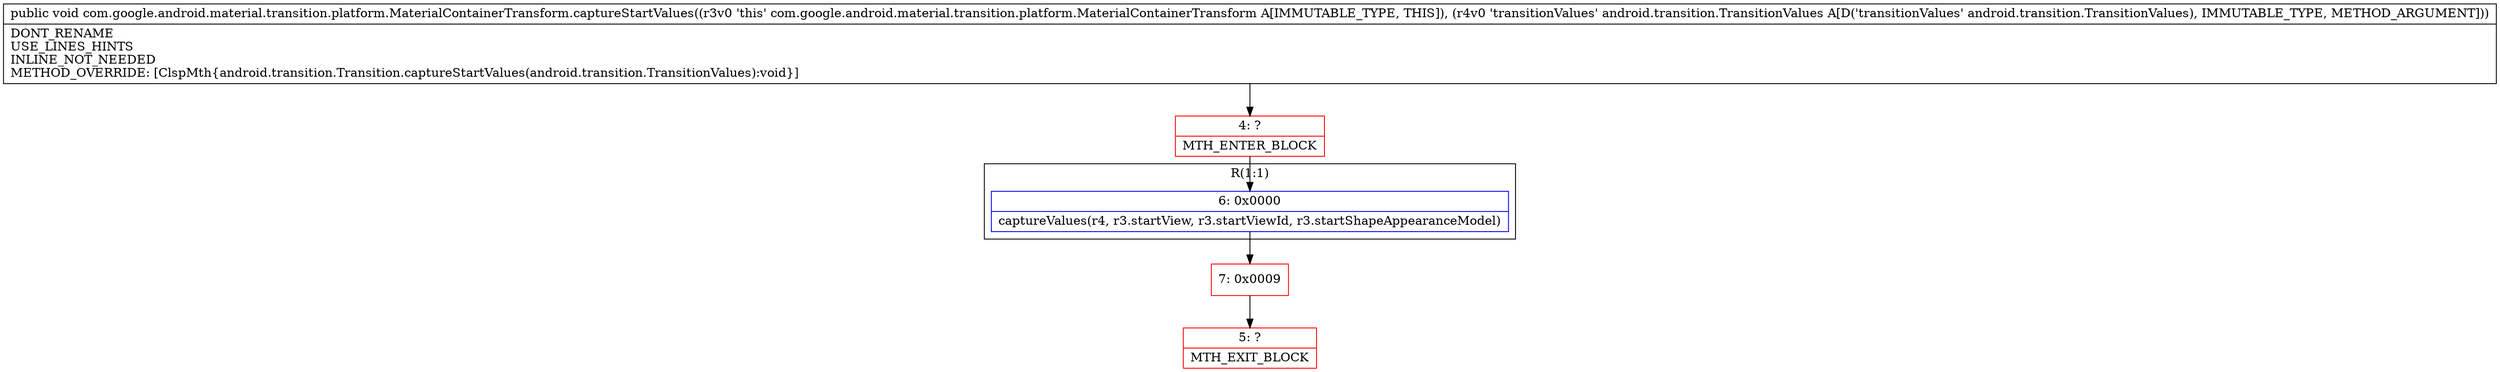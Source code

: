 digraph "CFG forcom.google.android.material.transition.platform.MaterialContainerTransform.captureStartValues(Landroid\/transition\/TransitionValues;)V" {
subgraph cluster_Region_1769214983 {
label = "R(1:1)";
node [shape=record,color=blue];
Node_6 [shape=record,label="{6\:\ 0x0000|captureValues(r4, r3.startView, r3.startViewId, r3.startShapeAppearanceModel)\l}"];
}
Node_4 [shape=record,color=red,label="{4\:\ ?|MTH_ENTER_BLOCK\l}"];
Node_7 [shape=record,color=red,label="{7\:\ 0x0009}"];
Node_5 [shape=record,color=red,label="{5\:\ ?|MTH_EXIT_BLOCK\l}"];
MethodNode[shape=record,label="{public void com.google.android.material.transition.platform.MaterialContainerTransform.captureStartValues((r3v0 'this' com.google.android.material.transition.platform.MaterialContainerTransform A[IMMUTABLE_TYPE, THIS]), (r4v0 'transitionValues' android.transition.TransitionValues A[D('transitionValues' android.transition.TransitionValues), IMMUTABLE_TYPE, METHOD_ARGUMENT]))  | DONT_RENAME\lUSE_LINES_HINTS\lINLINE_NOT_NEEDED\lMETHOD_OVERRIDE: [ClspMth\{android.transition.Transition.captureStartValues(android.transition.TransitionValues):void\}]\l}"];
MethodNode -> Node_4;Node_6 -> Node_7;
Node_4 -> Node_6;
Node_7 -> Node_5;
}

